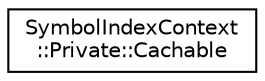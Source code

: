 digraph "Graphical Class Hierarchy"
{
 // INTERACTIVE_SVG=YES
 // LATEX_PDF_SIZE
  edge [fontname="Helvetica",fontsize="10",labelfontname="Helvetica",labelfontsize="10"];
  node [fontname="Helvetica",fontsize="10",shape=record];
  rankdir="LR";
  Node0 [label="SymbolIndexContext\l::Private::Cachable",height=0.2,width=0.4,color="black", fillcolor="white", style="filled",URL="$dd/df6/struct_symbol_index_context_1_1_private_1_1_cachable.html",tooltip=" "];
}
